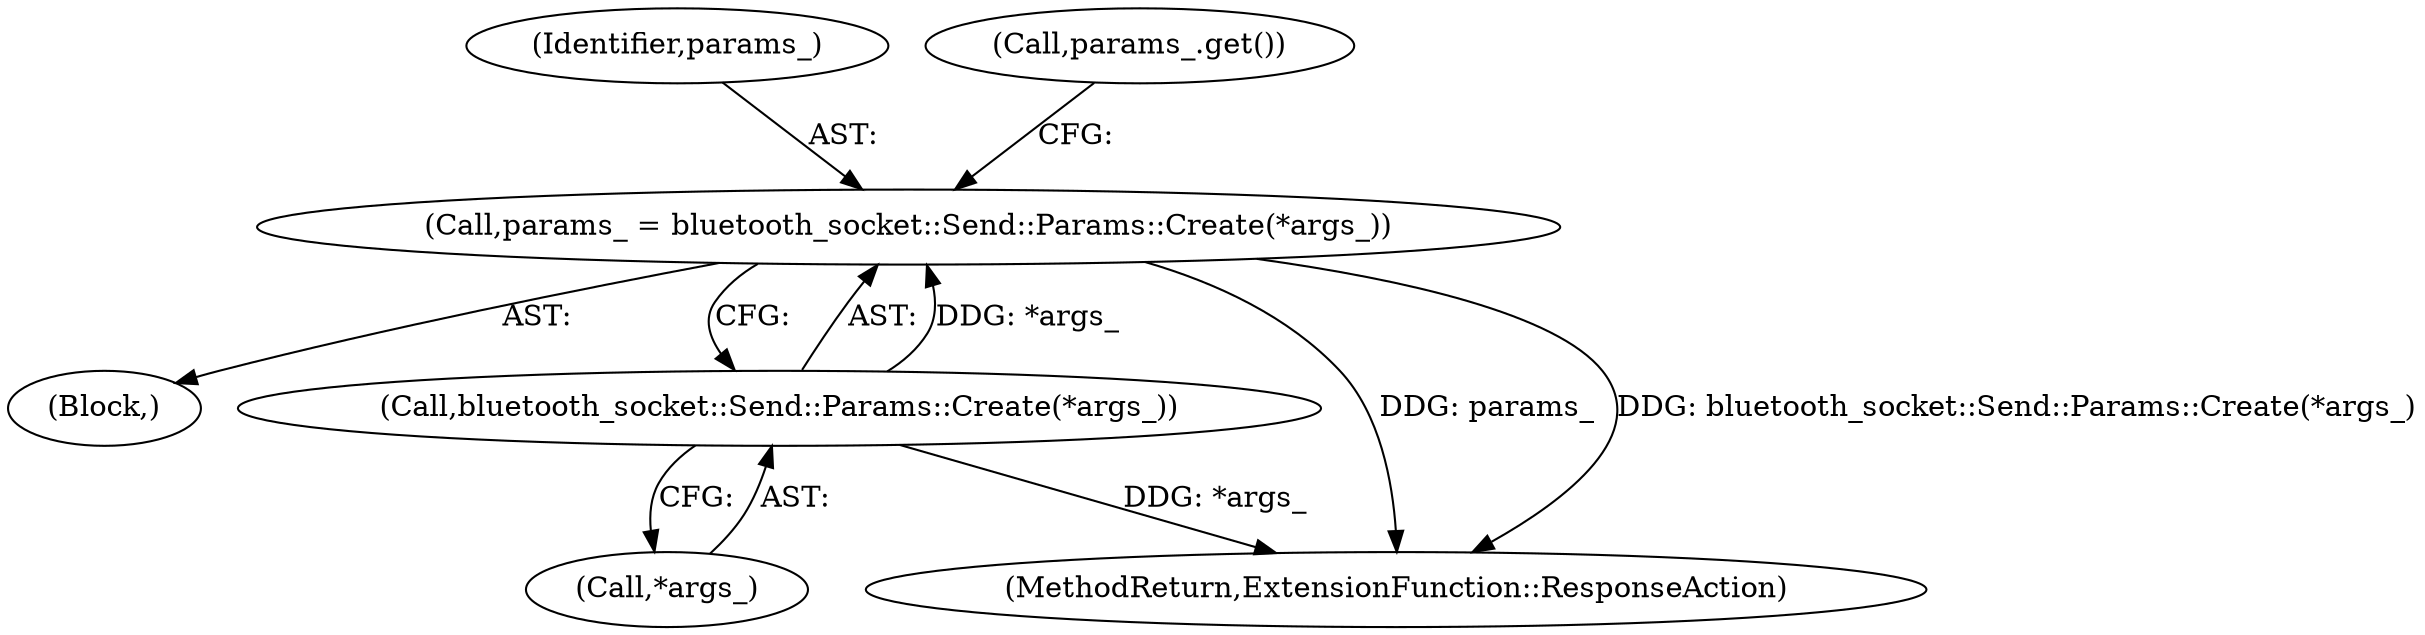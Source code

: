digraph "0_Chrome_c5c6320f80159dc41dffc3cfbf0298925c7dcf1b@API" {
"1000104" [label="(Call,params_ = bluetooth_socket::Send::Params::Create(*args_))"];
"1000106" [label="(Call,bluetooth_socket::Send::Params::Create(*args_))"];
"1000107" [label="(Call,*args_)"];
"1000106" [label="(Call,bluetooth_socket::Send::Params::Create(*args_))"];
"1000105" [label="(Identifier,params_)"];
"1000101" [label="(Block,)"];
"1000110" [label="(Call,params_.get())"];
"1000104" [label="(Call,params_ = bluetooth_socket::Send::Params::Create(*args_))"];
"1000148" [label="(MethodReturn,ExtensionFunction::ResponseAction)"];
"1000104" -> "1000101"  [label="AST: "];
"1000104" -> "1000106"  [label="CFG: "];
"1000105" -> "1000104"  [label="AST: "];
"1000106" -> "1000104"  [label="AST: "];
"1000110" -> "1000104"  [label="CFG: "];
"1000104" -> "1000148"  [label="DDG: params_"];
"1000104" -> "1000148"  [label="DDG: bluetooth_socket::Send::Params::Create(*args_)"];
"1000106" -> "1000104"  [label="DDG: *args_"];
"1000106" -> "1000107"  [label="CFG: "];
"1000107" -> "1000106"  [label="AST: "];
"1000106" -> "1000148"  [label="DDG: *args_"];
}
